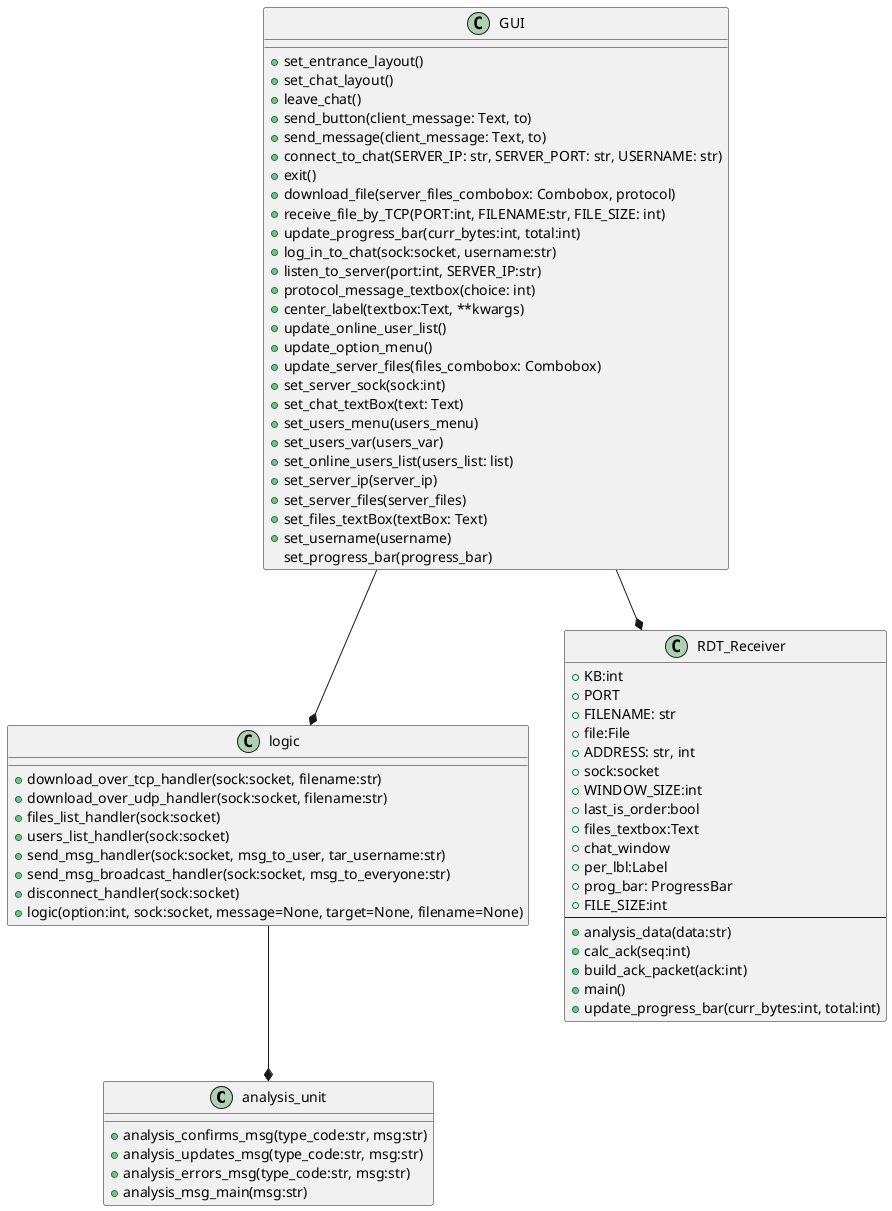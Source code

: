 @startuml

class analysis_unit{
+analysis_confirms_msg(type_code:str, msg:str)
+analysis_updates_msg(type_code:str, msg:str)
+analysis_errors_msg(type_code:str, msg:str)
+analysis_msg_main(msg:str)
}


logic --* analysis_unit
class logic{
+download_over_tcp_handler(sock:socket, filename:str)
+download_over_udp_handler(sock:socket, filename:str)
+files_list_handler(sock:socket)
+users_list_handler(sock:socket)
+send_msg_handler(sock:socket, msg_to_user, tar_username:str)
+send_msg_broadcast_handler(sock:socket, msg_to_everyone:str)
+disconnect_handler(sock:socket)
+logic(option:int, sock:socket, message=None, target=None, filename=None)
}

class RDT_Receiver{
 +KB:int
 +PORT
 + FILENAME: str
 + file:File
 + ADDRESS: str, int
 + sock:socket
 + WINDOW_SIZE:int
 + last_is_order:bool
 + files_textbox:Text
 + chat_window
 + per_lbl:Label
 + prog_bar: ProgressBar
 + FILE_SIZE:int
--
 + analysis_data(data:str)
 + calc_ack(seq:int)
 + build_ack_packet(ack:int)
 + main()
 + update_progress_bar(curr_bytes:int, total:int)
}



GUI --* RDT_Receiver
GUI --* logic

class GUI{
+set_entrance_layout()
+set_chat_layout()
+leave_chat()
+send_button(client_message: Text, to)
+send_message(client_message: Text, to)
+connect_to_chat(SERVER_IP: str, SERVER_PORT: str, USERNAME: str)
+exit()
+download_file(server_files_combobox: Combobox, protocol)
+receive_file_by_TCP(PORT:int, FILENAME:str, FILE_SIZE: int)
+update_progress_bar(curr_bytes:int, total:int)
+log_in_to_chat(sock:socket, username:str)
+listen_to_server(port:int, SERVER_IP:str)
+protocol_message_textbox(choice: int)
+center_label(textbox:Text, **kwargs)
+update_online_user_list()
+update_option_menu()
+update_server_files(files_combobox: Combobox)
+set_server_sock(sock:int)
+set_chat_textBox(text: Text)
+set_users_menu(users_menu)
+set_users_var(users_var)
+set_online_users_list(users_list: list)
+set_server_ip(server_ip)
+set_server_files(server_files)
+set_files_textBox(textBox: Text)
+set_username(username)
set_progress_bar(progress_bar)
}

@enduml